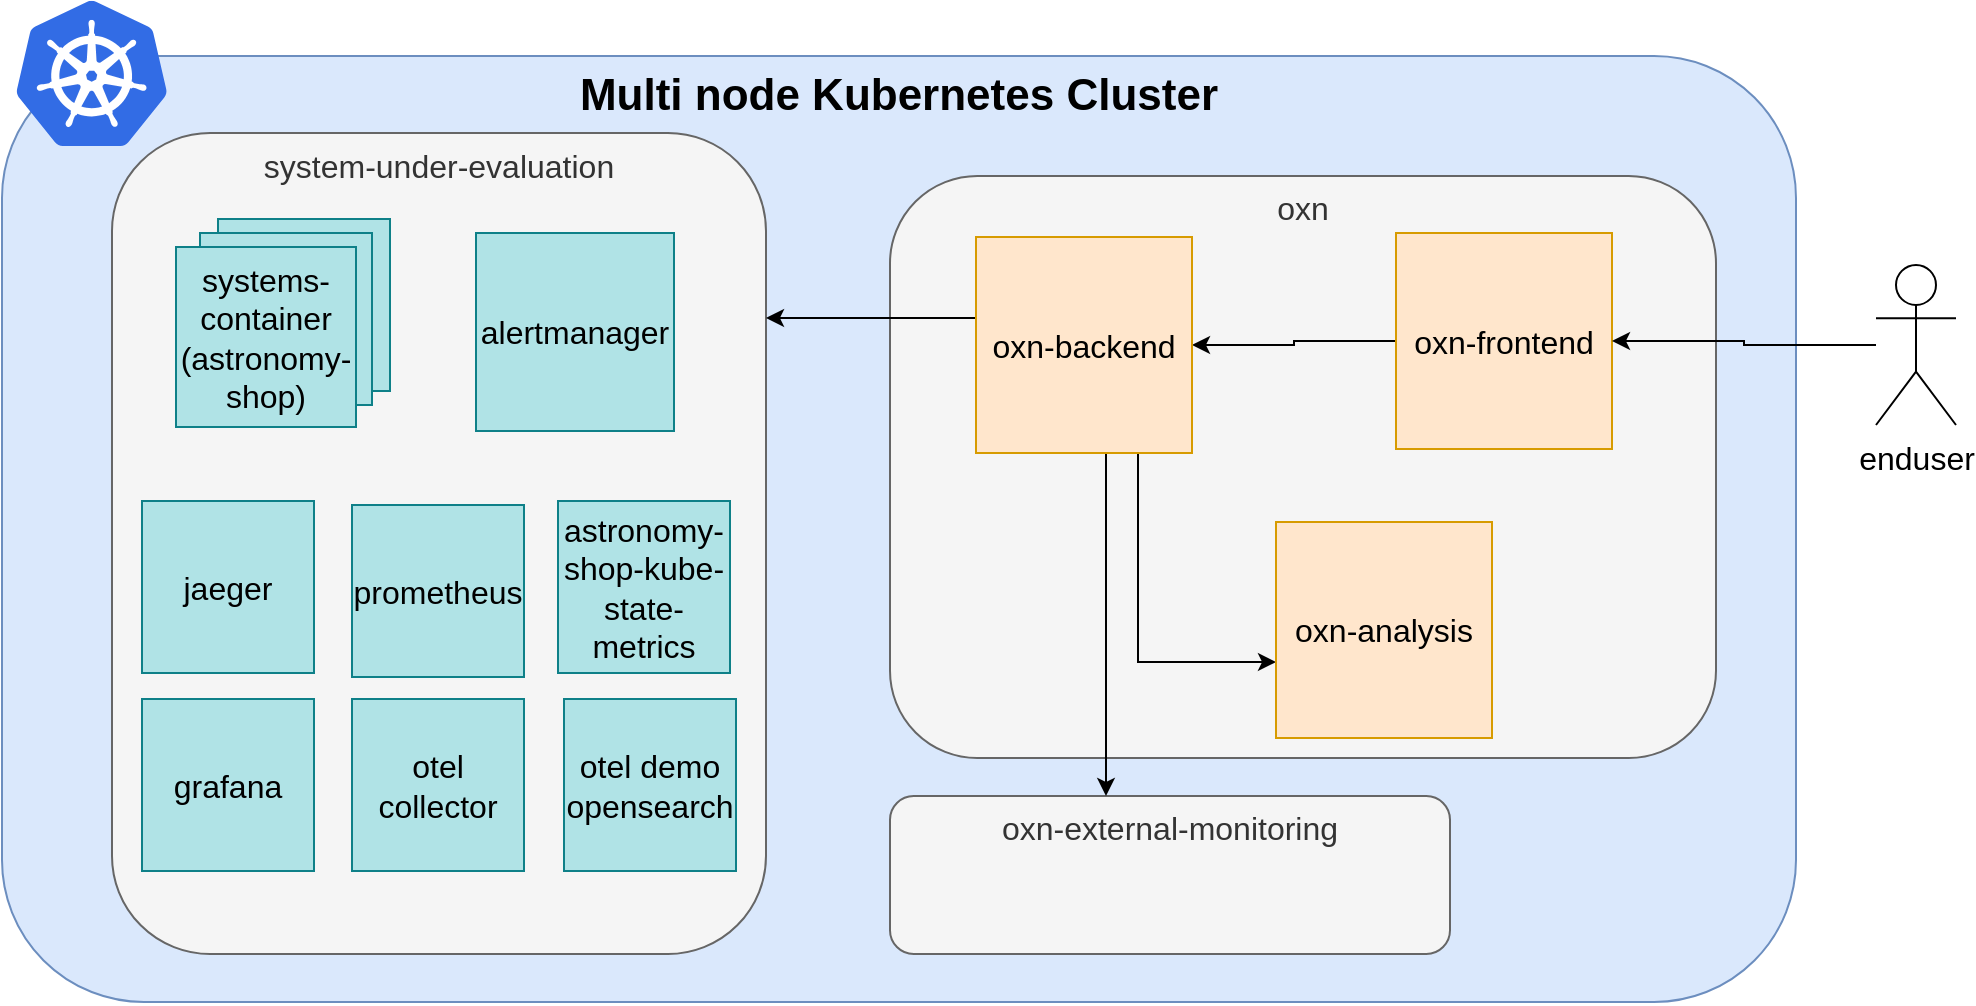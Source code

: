 <mxfile version="26.1.0">
  <diagram name="Seite-1" id="gAmvY1scBUnLE_aYlr0t">
    <mxGraphModel dx="584" dy="1919" grid="1" gridSize="10" guides="1" tooltips="1" connect="1" arrows="1" fold="1" page="1" pageScale="1" pageWidth="850" pageHeight="1100" math="0" shadow="0">
      <root>
        <mxCell id="0" />
        <mxCell id="1" parent="0" />
        <mxCell id="vj7Abk5LILeWnT1JnEK8-1" value="&lt;font style=&quot;font-size: 22px;&quot;&gt;Multi node Kubernetes Cluster&lt;/font&gt;" style="rounded=1;whiteSpace=wrap;html=1;verticalAlign=top;fontSize=16;fontStyle=1;fillColor=#dae8fc;strokeColor=#6c8ebf;movable=1;resizable=1;rotatable=1;deletable=1;editable=1;locked=0;connectable=1;" vertex="1" parent="1">
          <mxGeometry x="1123" y="-3" width="897" height="473" as="geometry" />
        </mxCell>
        <mxCell id="vj7Abk5LILeWnT1JnEK8-2" value="oxn" style="rounded=1;whiteSpace=wrap;html=1;align=center;verticalAlign=top;fillColor=#f5f5f5;fontColor=#333333;strokeColor=#666666;movable=1;resizable=1;rotatable=1;deletable=1;editable=1;locked=0;connectable=1;fontSize=16;" vertex="1" parent="1">
          <mxGeometry x="1567" y="57" width="413" height="291" as="geometry" />
        </mxCell>
        <mxCell id="vj7Abk5LILeWnT1JnEK8-3" value="oxn-external-monitoring" style="rounded=1;whiteSpace=wrap;html=1;align=center;verticalAlign=top;fillColor=#f5f5f5;fontColor=#333333;strokeColor=#666666;movable=1;resizable=1;rotatable=1;deletable=1;editable=1;locked=0;connectable=1;fontSize=16;" vertex="1" parent="1">
          <mxGeometry x="1567" y="367" width="280" height="79" as="geometry" />
        </mxCell>
        <mxCell id="vj7Abk5LILeWnT1JnEK8-4" style="edgeStyle=orthogonalEdgeStyle;rounded=0;orthogonalLoop=1;jettySize=auto;html=1;fontSize=16;" edge="1" parent="1" source="vj7Abk5LILeWnT1JnEK8-28" target="vj7Abk5LILeWnT1JnEK8-27">
          <mxGeometry relative="1" as="geometry">
            <mxPoint x="2179" y="140" as="sourcePoint" />
            <mxPoint x="2139" y="140" as="targetPoint" />
          </mxGeometry>
        </mxCell>
        <mxCell id="vj7Abk5LILeWnT1JnEK8-5" value="system-under-evaluation" style="rounded=1;whiteSpace=wrap;html=1;align=center;verticalAlign=top;fillColor=#f5f5f5;fontColor=#333333;strokeColor=#666666;movable=1;resizable=1;rotatable=1;deletable=1;editable=1;locked=0;connectable=1;fontSize=16;" vertex="1" parent="1">
          <mxGeometry x="1178" y="35.5" width="327" height="410.5" as="geometry" />
        </mxCell>
        <mxCell id="vj7Abk5LILeWnT1JnEK8-6" value="systems-container" style="whiteSpace=wrap;html=1;aspect=fixed;fillColor=#b0e3e6;strokeColor=#0e8088;fontSize=16;" vertex="1" parent="1">
          <mxGeometry x="1231" y="78.5" width="86" height="86" as="geometry" />
        </mxCell>
        <mxCell id="vj7Abk5LILeWnT1JnEK8-7" value="systems-container" style="whiteSpace=wrap;html=1;aspect=fixed;fillColor=#b0e3e6;strokeColor=#0e8088;fontSize=16;" vertex="1" parent="1">
          <mxGeometry x="1222" y="85.5" width="86" height="86" as="geometry" />
        </mxCell>
        <mxCell id="vj7Abk5LILeWnT1JnEK8-8" value="systems-container (astronomy-shop)" style="whiteSpace=wrap;html=1;aspect=fixed;fillColor=#b0e3e6;strokeColor=#0e8088;fontSize=16;" vertex="1" parent="1">
          <mxGeometry x="1210" y="92.5" width="90" height="90" as="geometry" />
        </mxCell>
        <mxCell id="vj7Abk5LILeWnT1JnEK8-9" value="jaeger" style="whiteSpace=wrap;html=1;aspect=fixed;fillColor=#b0e3e6;strokeColor=#0e8088;fontSize=16;" vertex="1" parent="1">
          <mxGeometry x="1193" y="219.5" width="86" height="86" as="geometry" />
        </mxCell>
        <mxCell id="vj7Abk5LILeWnT1JnEK8-10" value="prometheus" style="whiteSpace=wrap;html=1;aspect=fixed;fillColor=#b0e3e6;strokeColor=#0e8088;fontSize=16;" vertex="1" parent="1">
          <mxGeometry x="1298" y="221.5" width="86" height="86" as="geometry" />
        </mxCell>
        <mxCell id="vj7Abk5LILeWnT1JnEK8-11" value="grafana" style="whiteSpace=wrap;html=1;aspect=fixed;fillColor=#b0e3e6;strokeColor=#0e8088;fontSize=16;" vertex="1" parent="1">
          <mxGeometry x="1193" y="318.5" width="86" height="86" as="geometry" />
        </mxCell>
        <mxCell id="vj7Abk5LILeWnT1JnEK8-12" value="otel collector" style="whiteSpace=wrap;html=1;aspect=fixed;fillColor=#b0e3e6;strokeColor=#0e8088;fontSize=16;" vertex="1" parent="1">
          <mxGeometry x="1298" y="318.5" width="86" height="86" as="geometry" />
        </mxCell>
        <mxCell id="vj7Abk5LILeWnT1JnEK8-13" value="astronomy-shop-kube-state-metrics" style="whiteSpace=wrap;html=1;aspect=fixed;fillColor=#b0e3e6;strokeColor=#0e8088;fontSize=16;" vertex="1" parent="1">
          <mxGeometry x="1401" y="219.5" width="86" height="86" as="geometry" />
        </mxCell>
        <mxCell id="vj7Abk5LILeWnT1JnEK8-14" value="otel demo opensearch" style="whiteSpace=wrap;html=1;aspect=fixed;fillColor=#b0e3e6;strokeColor=#0e8088;fontSize=16;" vertex="1" parent="1">
          <mxGeometry x="1404" y="318.5" width="86" height="86" as="geometry" />
        </mxCell>
        <mxCell id="vj7Abk5LILeWnT1JnEK8-17" value="alertmanager" style="whiteSpace=wrap;html=1;aspect=fixed;fillColor=#b0e3e6;strokeColor=#0e8088;fontSize=16;" vertex="1" parent="1">
          <mxGeometry x="1360" y="85.5" width="99" height="99" as="geometry" />
        </mxCell>
        <mxCell id="vj7Abk5LILeWnT1JnEK8-24" style="edgeStyle=orthogonalEdgeStyle;rounded=0;orthogonalLoop=1;jettySize=auto;html=1;fontSize=16;" edge="1" parent="1" source="vj7Abk5LILeWnT1JnEK8-27" target="vj7Abk5LILeWnT1JnEK8-3">
          <mxGeometry relative="1" as="geometry">
            <Array as="points">
              <mxPoint x="1675" y="320" />
              <mxPoint x="1675" y="320" />
            </Array>
          </mxGeometry>
        </mxCell>
        <mxCell id="vj7Abk5LILeWnT1JnEK8-25" style="edgeStyle=orthogonalEdgeStyle;rounded=0;orthogonalLoop=1;jettySize=auto;html=1;fontSize=16;" edge="1" parent="1">
          <mxGeometry relative="1" as="geometry">
            <Array as="points">
              <mxPoint x="1623" y="128" />
              <mxPoint x="1623" y="128" />
            </Array>
            <mxPoint x="1632" y="128" as="sourcePoint" />
            <mxPoint x="1505" y="128" as="targetPoint" />
          </mxGeometry>
        </mxCell>
        <mxCell id="vj7Abk5LILeWnT1JnEK8-26" style="edgeStyle=orthogonalEdgeStyle;rounded=0;orthogonalLoop=1;jettySize=auto;html=1;exitX=0.75;exitY=1;exitDx=0;exitDy=0;fontSize=16;" edge="1" parent="1" source="vj7Abk5LILeWnT1JnEK8-27" target="vj7Abk5LILeWnT1JnEK8-29">
          <mxGeometry relative="1" as="geometry">
            <Array as="points">
              <mxPoint x="1691" y="300" />
            </Array>
          </mxGeometry>
        </mxCell>
        <mxCell id="vj7Abk5LILeWnT1JnEK8-27" value="oxn-backend" style="whiteSpace=wrap;html=1;aspect=fixed;fillColor=#ffe6cc;strokeColor=#d79b00;fontSize=16;" vertex="1" parent="1">
          <mxGeometry x="1610" y="87.5" width="108" height="108" as="geometry" />
        </mxCell>
        <mxCell id="vj7Abk5LILeWnT1JnEK8-28" value="oxn-frontend" style="whiteSpace=wrap;html=1;aspect=fixed;fillColor=#ffe6cc;strokeColor=#d79b00;fontSize=16;" vertex="1" parent="1">
          <mxGeometry x="1820" y="85.5" width="108" height="108" as="geometry" />
        </mxCell>
        <mxCell id="vj7Abk5LILeWnT1JnEK8-29" value="oxn-analysis" style="whiteSpace=wrap;html=1;aspect=fixed;fillColor=#ffe6cc;strokeColor=#d79b00;fontSize=16;" vertex="1" parent="1">
          <mxGeometry x="1760" y="230" width="108" height="108" as="geometry" />
        </mxCell>
        <mxCell id="vj7Abk5LILeWnT1JnEK8-34" value="enduser" style="shape=umlActor;verticalLabelPosition=bottom;verticalAlign=top;html=1;outlineConnect=0;fontSize=16;" vertex="1" parent="1">
          <mxGeometry x="2060" y="101.5" width="40" height="80" as="geometry" />
        </mxCell>
        <mxCell id="vj7Abk5LILeWnT1JnEK8-35" style="edgeStyle=orthogonalEdgeStyle;rounded=0;orthogonalLoop=1;jettySize=auto;html=1;fontSize=16;" edge="1" parent="1" source="vj7Abk5LILeWnT1JnEK8-34" target="vj7Abk5LILeWnT1JnEK8-28">
          <mxGeometry relative="1" as="geometry">
            <mxPoint x="2281" y="147.02" as="targetPoint" />
          </mxGeometry>
        </mxCell>
        <mxCell id="vj7Abk5LILeWnT1JnEK8-36" value="" style="image;sketch=0;aspect=fixed;html=1;points=[];align=center;fontSize=16;image=img/lib/mscae/Kubernetes.svg;" vertex="1" parent="1">
          <mxGeometry x="1130" y="-30.64" width="75.67" height="72.64" as="geometry" />
        </mxCell>
      </root>
    </mxGraphModel>
  </diagram>
</mxfile>
